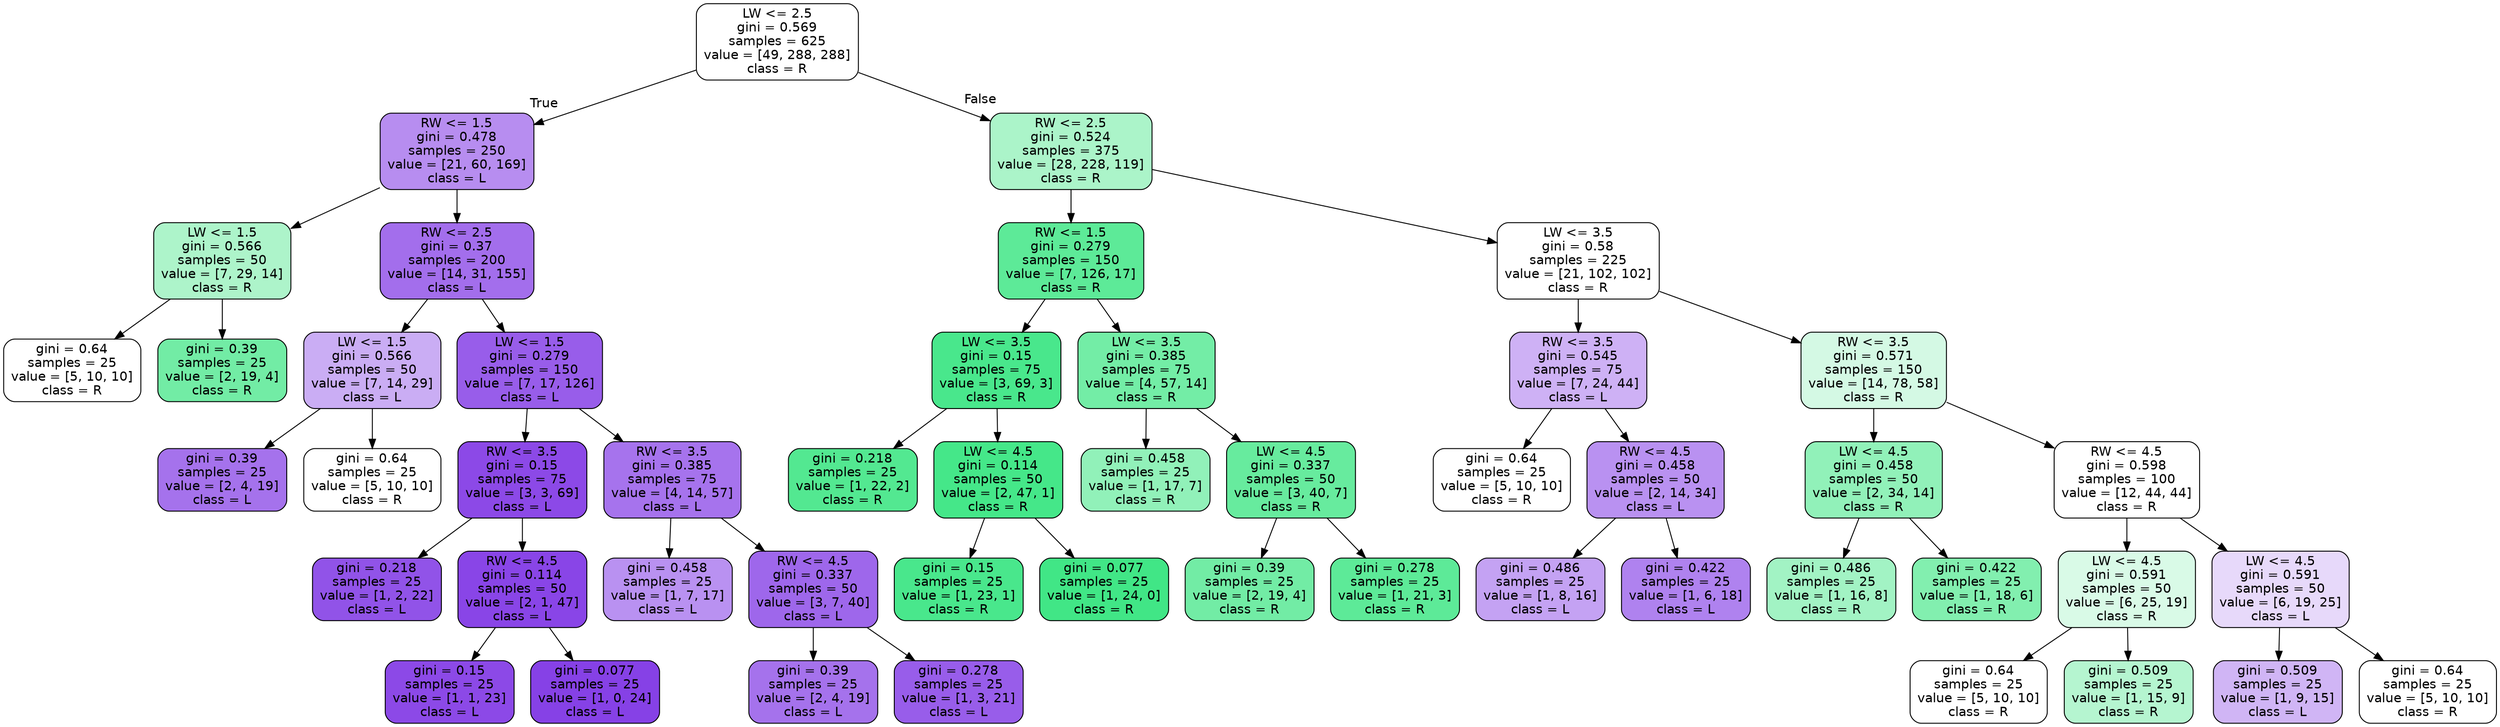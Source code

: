 digraph Tree {
node [shape=box, style="filled, rounded", color="black", fontname=helvetica] ;
edge [fontname=helvetica] ;
0 [label="LW <= 2.5\ngini = 0.569\nsamples = 625\nvalue = [49, 288, 288]\nclass = R", fillcolor="#ffffff"] ;
1 [label="RW <= 1.5\ngini = 0.478\nsamples = 250\nvalue = [21, 60, 169]\nclass = L", fillcolor="#b78df0"] ;
0 -> 1 [labeldistance=2.5, labelangle=45, headlabel="True"] ;
2 [label="LW <= 1.5\ngini = 0.566\nsamples = 50\nvalue = [7, 29, 14]\nclass = R", fillcolor="#adf4ca"] ;
1 -> 2 ;
3 [label="gini = 0.64\nsamples = 25\nvalue = [5, 10, 10]\nclass = R", fillcolor="#ffffff"] ;
2 -> 3 ;
4 [label="gini = 0.39\nsamples = 25\nvalue = [2, 19, 4]\nclass = R", fillcolor="#72eca5"] ;
2 -> 4 ;
5 [label="RW <= 2.5\ngini = 0.37\nsamples = 200\nvalue = [14, 31, 155]\nclass = L", fillcolor="#a36eec"] ;
1 -> 5 ;
6 [label="LW <= 1.5\ngini = 0.566\nsamples = 50\nvalue = [7, 14, 29]\nclass = L", fillcolor="#caadf4"] ;
5 -> 6 ;
7 [label="gini = 0.39\nsamples = 25\nvalue = [2, 4, 19]\nclass = L", fillcolor="#a572ec"] ;
6 -> 7 ;
8 [label="gini = 0.64\nsamples = 25\nvalue = [5, 10, 10]\nclass = R", fillcolor="#ffffff"] ;
6 -> 8 ;
9 [label="LW <= 1.5\ngini = 0.279\nsamples = 150\nvalue = [7, 17, 126]\nclass = L", fillcolor="#985dea"] ;
5 -> 9 ;
10 [label="RW <= 3.5\ngini = 0.15\nsamples = 75\nvalue = [3, 3, 69]\nclass = L", fillcolor="#8c49e7"] ;
9 -> 10 ;
11 [label="gini = 0.218\nsamples = 25\nvalue = [1, 2, 22]\nclass = L", fillcolor="#9153e8"] ;
10 -> 11 ;
12 [label="RW <= 4.5\ngini = 0.114\nsamples = 50\nvalue = [2, 1, 47]\nclass = L", fillcolor="#8945e7"] ;
10 -> 12 ;
13 [label="gini = 0.15\nsamples = 25\nvalue = [1, 1, 23]\nclass = L", fillcolor="#8c49e7"] ;
12 -> 13 ;
14 [label="gini = 0.077\nsamples = 25\nvalue = [1, 0, 24]\nclass = L", fillcolor="#8641e6"] ;
12 -> 14 ;
15 [label="RW <= 3.5\ngini = 0.385\nsamples = 75\nvalue = [4, 14, 57]\nclass = L", fillcolor="#a673ed"] ;
9 -> 15 ;
16 [label="gini = 0.458\nsamples = 25\nvalue = [1, 7, 17]\nclass = L", fillcolor="#b991f1"] ;
15 -> 16 ;
17 [label="RW <= 4.5\ngini = 0.337\nsamples = 50\nvalue = [3, 7, 40]\nclass = L", fillcolor="#9e67eb"] ;
15 -> 17 ;
18 [label="gini = 0.39\nsamples = 25\nvalue = [2, 4, 19]\nclass = L", fillcolor="#a572ec"] ;
17 -> 18 ;
19 [label="gini = 0.278\nsamples = 25\nvalue = [1, 3, 21]\nclass = L", fillcolor="#985dea"] ;
17 -> 19 ;
20 [label="RW <= 2.5\ngini = 0.524\nsamples = 375\nvalue = [28, 228, 119]\nclass = R", fillcolor="#abf4c9"] ;
0 -> 20 [labeldistance=2.5, labelangle=-45, headlabel="False"] ;
21 [label="RW <= 1.5\ngini = 0.279\nsamples = 150\nvalue = [7, 126, 17]\nclass = R", fillcolor="#5dea98"] ;
20 -> 21 ;
22 [label="LW <= 3.5\ngini = 0.15\nsamples = 75\nvalue = [3, 69, 3]\nclass = R", fillcolor="#49e78c"] ;
21 -> 22 ;
23 [label="gini = 0.218\nsamples = 25\nvalue = [1, 22, 2]\nclass = R", fillcolor="#53e891"] ;
22 -> 23 ;
24 [label="LW <= 4.5\ngini = 0.114\nsamples = 50\nvalue = [2, 47, 1]\nclass = R", fillcolor="#45e789"] ;
22 -> 24 ;
25 [label="gini = 0.15\nsamples = 25\nvalue = [1, 23, 1]\nclass = R", fillcolor="#49e78c"] ;
24 -> 25 ;
26 [label="gini = 0.077\nsamples = 25\nvalue = [1, 24, 0]\nclass = R", fillcolor="#41e686"] ;
24 -> 26 ;
27 [label="LW <= 3.5\ngini = 0.385\nsamples = 75\nvalue = [4, 57, 14]\nclass = R", fillcolor="#73eda6"] ;
21 -> 27 ;
28 [label="gini = 0.458\nsamples = 25\nvalue = [1, 17, 7]\nclass = R", fillcolor="#91f1b9"] ;
27 -> 28 ;
29 [label="LW <= 4.5\ngini = 0.337\nsamples = 50\nvalue = [3, 40, 7]\nclass = R", fillcolor="#67eb9e"] ;
27 -> 29 ;
30 [label="gini = 0.39\nsamples = 25\nvalue = [2, 19, 4]\nclass = R", fillcolor="#72eca5"] ;
29 -> 30 ;
31 [label="gini = 0.278\nsamples = 25\nvalue = [1, 21, 3]\nclass = R", fillcolor="#5dea98"] ;
29 -> 31 ;
32 [label="LW <= 3.5\ngini = 0.58\nsamples = 225\nvalue = [21, 102, 102]\nclass = R", fillcolor="#ffffff"] ;
20 -> 32 ;
33 [label="RW <= 3.5\ngini = 0.545\nsamples = 75\nvalue = [7, 24, 44]\nclass = L", fillcolor="#ceb1f5"] ;
32 -> 33 ;
34 [label="gini = 0.64\nsamples = 25\nvalue = [5, 10, 10]\nclass = R", fillcolor="#ffffff"] ;
33 -> 34 ;
35 [label="RW <= 4.5\ngini = 0.458\nsamples = 50\nvalue = [2, 14, 34]\nclass = L", fillcolor="#b991f1"] ;
33 -> 35 ;
36 [label="gini = 0.486\nsamples = 25\nvalue = [1, 8, 16]\nclass = L", fillcolor="#c4a2f3"] ;
35 -> 36 ;
37 [label="gini = 0.422\nsamples = 25\nvalue = [1, 6, 18]\nclass = L", fillcolor="#af82ef"] ;
35 -> 37 ;
38 [label="RW <= 3.5\ngini = 0.571\nsamples = 150\nvalue = [14, 78, 58]\nclass = R", fillcolor="#d4f9e4"] ;
32 -> 38 ;
39 [label="LW <= 4.5\ngini = 0.458\nsamples = 50\nvalue = [2, 34, 14]\nclass = R", fillcolor="#91f1b9"] ;
38 -> 39 ;
40 [label="gini = 0.486\nsamples = 25\nvalue = [1, 16, 8]\nclass = R", fillcolor="#a2f3c4"] ;
39 -> 40 ;
41 [label="gini = 0.422\nsamples = 25\nvalue = [1, 18, 6]\nclass = R", fillcolor="#82efaf"] ;
39 -> 41 ;
42 [label="RW <= 4.5\ngini = 0.598\nsamples = 100\nvalue = [12, 44, 44]\nclass = R", fillcolor="#ffffff"] ;
38 -> 42 ;
43 [label="LW <= 4.5\ngini = 0.591\nsamples = 50\nvalue = [6, 25, 19]\nclass = R", fillcolor="#d9fae7"] ;
42 -> 43 ;
44 [label="gini = 0.64\nsamples = 25\nvalue = [5, 10, 10]\nclass = R", fillcolor="#ffffff"] ;
43 -> 44 ;
45 [label="gini = 0.509\nsamples = 25\nvalue = [1, 15, 9]\nclass = R", fillcolor="#b5f5d0"] ;
43 -> 45 ;
46 [label="LW <= 4.5\ngini = 0.591\nsamples = 50\nvalue = [6, 19, 25]\nclass = L", fillcolor="#e7d9fa"] ;
42 -> 46 ;
47 [label="gini = 0.509\nsamples = 25\nvalue = [1, 9, 15]\nclass = L", fillcolor="#d0b5f5"] ;
46 -> 47 ;
48 [label="gini = 0.64\nsamples = 25\nvalue = [5, 10, 10]\nclass = R", fillcolor="#ffffff"] ;
46 -> 48 ;
}